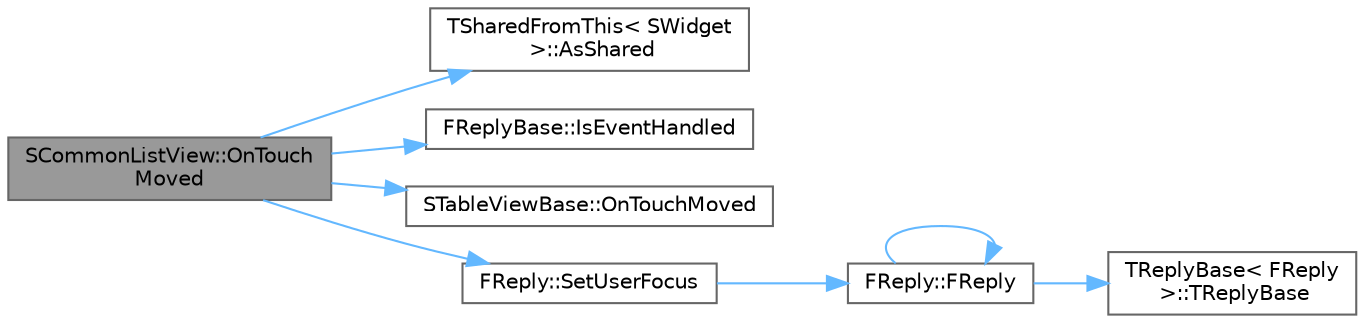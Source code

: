 digraph "SCommonListView::OnTouchMoved"
{
 // INTERACTIVE_SVG=YES
 // LATEX_PDF_SIZE
  bgcolor="transparent";
  edge [fontname=Helvetica,fontsize=10,labelfontname=Helvetica,labelfontsize=10];
  node [fontname=Helvetica,fontsize=10,shape=box,height=0.2,width=0.4];
  rankdir="LR";
  Node1 [id="Node000001",label="SCommonListView::OnTouch\lMoved",height=0.2,width=0.4,color="gray40", fillcolor="grey60", style="filled", fontcolor="black",tooltip="Called when a touchpad touch is moved (finger moved)"];
  Node1 -> Node2 [id="edge1_Node000001_Node000002",color="steelblue1",style="solid",tooltip=" "];
  Node2 [id="Node000002",label="TSharedFromThis\< SWidget\l \>::AsShared",height=0.2,width=0.4,color="grey40", fillcolor="white", style="filled",URL="$db/d15/classTSharedFromThis.html#a0b742f8052994008faeb3abd20b66637",tooltip=" "];
  Node1 -> Node3 [id="edge2_Node000001_Node000003",color="steelblue1",style="solid",tooltip=" "];
  Node3 [id="Node000003",label="FReplyBase::IsEventHandled",height=0.2,width=0.4,color="grey40", fillcolor="white", style="filled",URL="$d1/dae/classFReplyBase.html#a76bdb3a21a9910337807063d09816303",tooltip=" "];
  Node1 -> Node4 [id="edge3_Node000001_Node000004",color="steelblue1",style="solid",tooltip=" "];
  Node4 [id="Node000004",label="STableViewBase::OnTouchMoved",height=0.2,width=0.4,color="grey40", fillcolor="white", style="filled",URL="$dc/d5c/classSTableViewBase.html#a8e809e21ff9c8d3a276068a58659b8ca",tooltip="Called when a touchpad touch is moved (finger moved)"];
  Node1 -> Node5 [id="edge4_Node000001_Node000005",color="steelblue1",style="solid",tooltip=" "];
  Node5 [id="Node000005",label="FReply::SetUserFocus",height=0.2,width=0.4,color="grey40", fillcolor="white", style="filled",URL="$d1/d93/classFReply.html#ad2b8596797c71078323e0ff290d64752",tooltip="An event should return FReply::Handled().SetUserFocus( SomeWidget ) as a means of asking the system t..."];
  Node5 -> Node6 [id="edge5_Node000005_Node000006",color="steelblue1",style="solid",tooltip=" "];
  Node6 [id="Node000006",label="FReply::FReply",height=0.2,width=0.4,color="grey40", fillcolor="white", style="filled",URL="$d1/d93/classFReply.html#a17b023666800ff427736ba11b538812d",tooltip="Hidden default constructor."];
  Node6 -> Node6 [id="edge6_Node000006_Node000006",color="steelblue1",style="solid",tooltip=" "];
  Node6 -> Node7 [id="edge7_Node000006_Node000007",color="steelblue1",style="solid",tooltip=" "];
  Node7 [id="Node000007",label="TReplyBase\< FReply\l \>::TReplyBase",height=0.2,width=0.4,color="grey40", fillcolor="white", style="filled",URL="$d9/dab/classTReplyBase.html#a1e9ad2234a336e01bf672bdb3ac91423",tooltip=" "];
}
